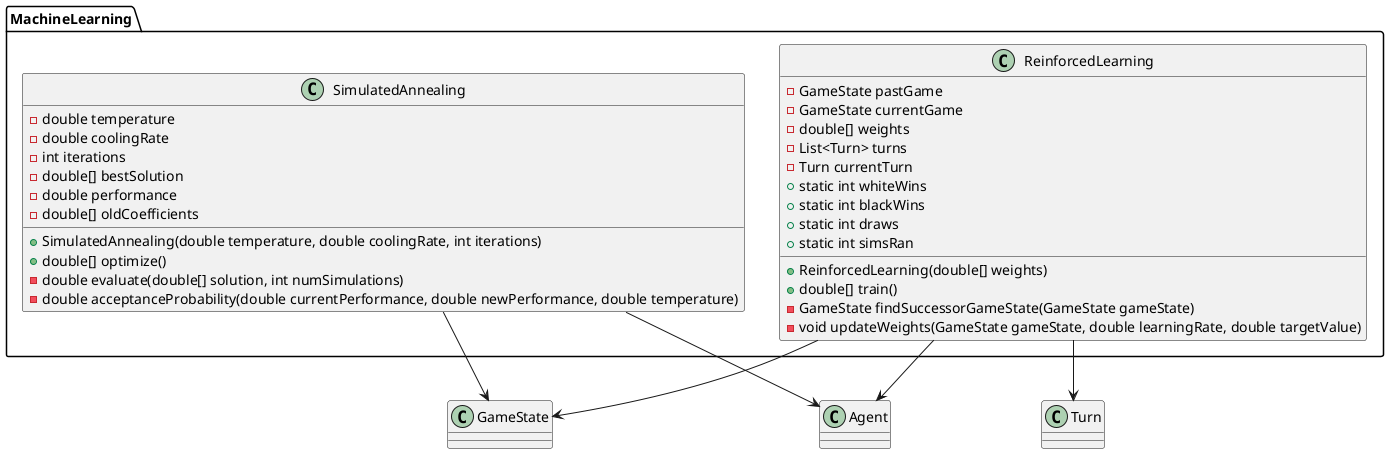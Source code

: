 @startuml

package "MachineLearning" {
    class ReinforcedLearning {
        - GameState pastGame
        - GameState currentGame
        - double[] weights
        - List<Turn> turns
        - Turn currentTurn
        + static int whiteWins
        + static int blackWins
        + static int draws
        + static int simsRan
        + ReinforcedLearning(double[] weights)
        + double[] train()
        - GameState findSuccessorGameState(GameState gameState)
        - void updateWeights(GameState gameState, double learningRate, double targetValue)
    }

    class SimulatedAnnealing {
        - double temperature
        - double coolingRate
        - int iterations
        - double[] bestSolution
        - double performance
        - double[] oldCoefficients
        + SimulatedAnnealing(double temperature, double coolingRate, int iterations)
        + double[] optimize()
        - double evaluate(double[] solution, int numSimulations)
        - double acceptanceProbability(double currentPerformance, double newPerformance, double temperature)
    }
}

ReinforcedLearning --> GameState
ReinforcedLearning --> Turn
ReinforcedLearning --> Agent
SimulatedAnnealing --> Agent
SimulatedAnnealing --> GameState

@enduml
